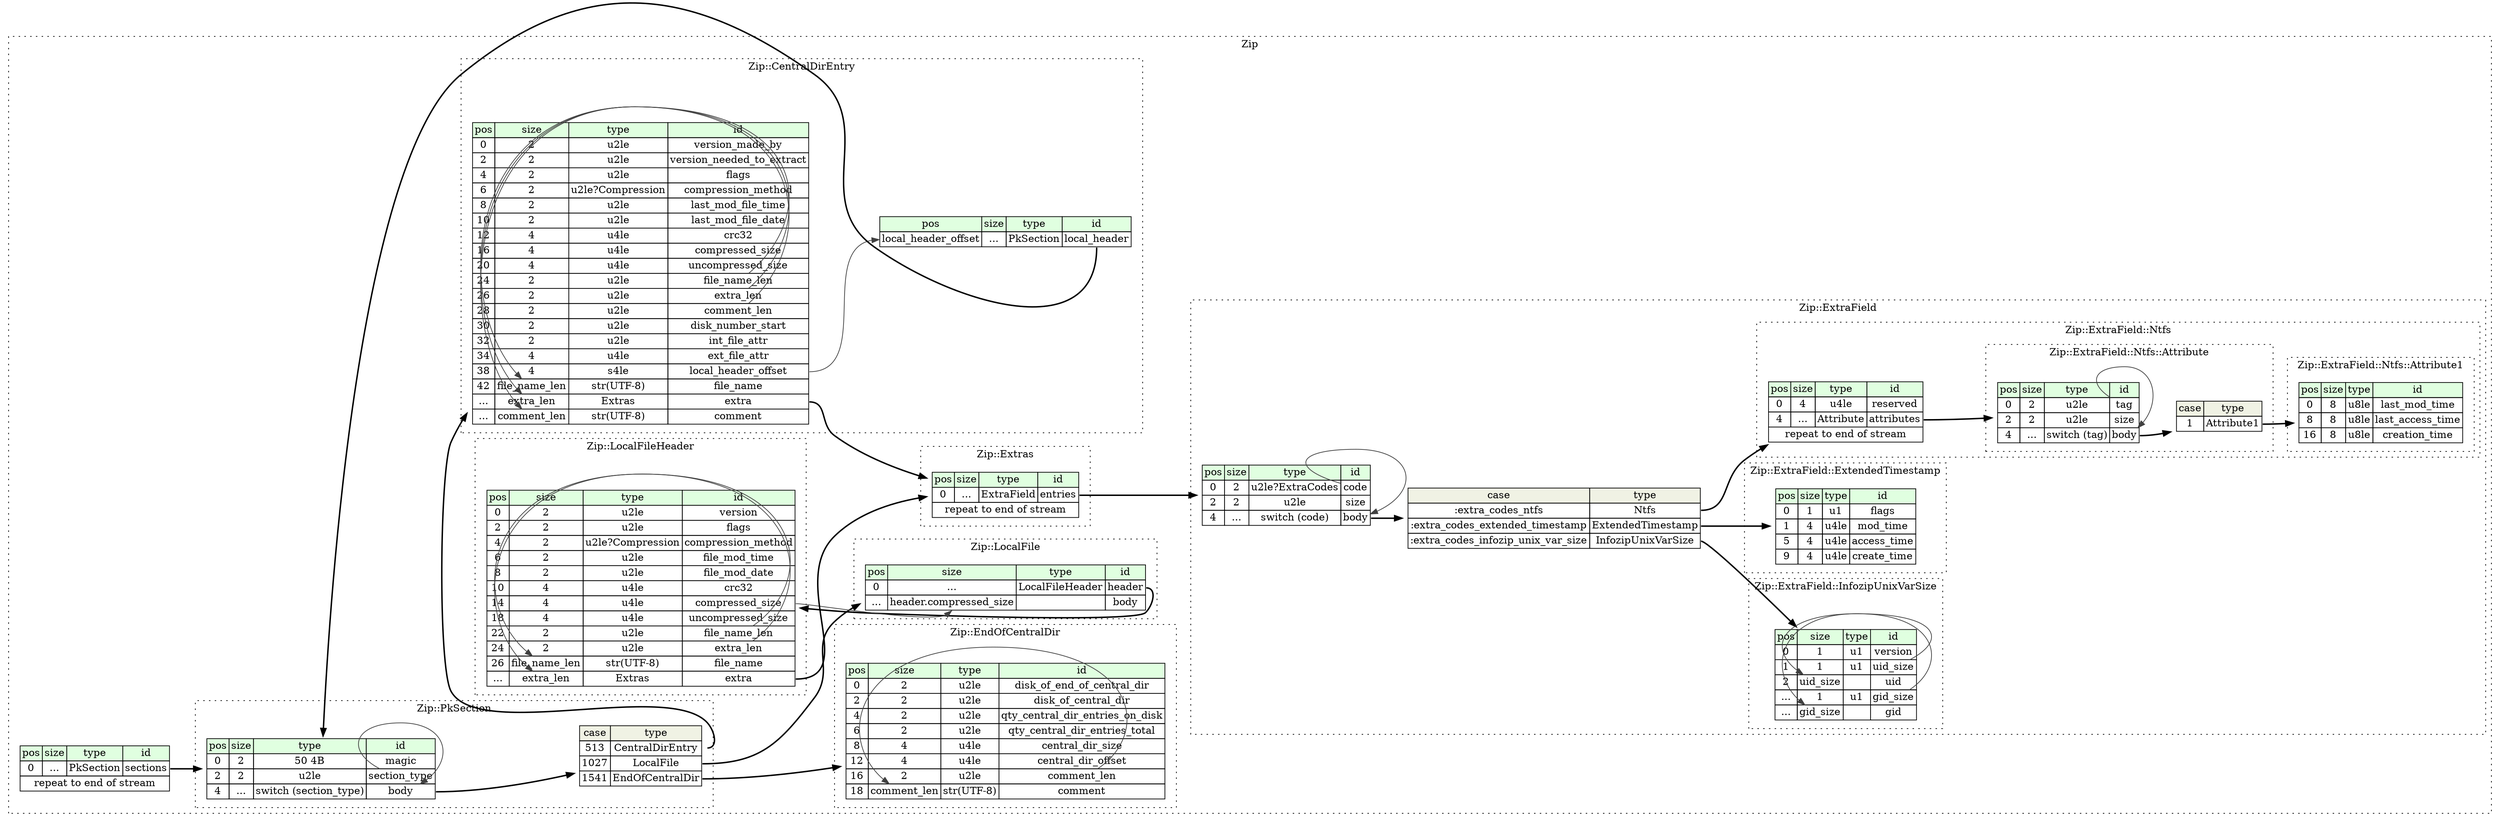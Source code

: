 digraph {
	rankdir=LR;
	node [shape=plaintext];
	subgraph cluster__zip {
		label="Zip";
		graph[style=dotted];

		zip__seq [label=<<TABLE BORDER="0" CELLBORDER="1" CELLSPACING="0">
			<TR><TD BGCOLOR="#E0FFE0">pos</TD><TD BGCOLOR="#E0FFE0">size</TD><TD BGCOLOR="#E0FFE0">type</TD><TD BGCOLOR="#E0FFE0">id</TD></TR>
			<TR><TD PORT="sections_pos">0</TD><TD PORT="sections_size">...</TD><TD>PkSection</TD><TD PORT="sections_type">sections</TD></TR>
			<TR><TD COLSPAN="4" PORT="sections__repeat">repeat to end of stream</TD></TR>
		</TABLE>>];
		subgraph cluster__local_file {
			label="Zip::LocalFile";
			graph[style=dotted];

			local_file__seq [label=<<TABLE BORDER="0" CELLBORDER="1" CELLSPACING="0">
				<TR><TD BGCOLOR="#E0FFE0">pos</TD><TD BGCOLOR="#E0FFE0">size</TD><TD BGCOLOR="#E0FFE0">type</TD><TD BGCOLOR="#E0FFE0">id</TD></TR>
				<TR><TD PORT="header_pos">0</TD><TD PORT="header_size">...</TD><TD>LocalFileHeader</TD><TD PORT="header_type">header</TD></TR>
				<TR><TD PORT="body_pos">...</TD><TD PORT="body_size">header.compressed_size</TD><TD></TD><TD PORT="body_type">body</TD></TR>
			</TABLE>>];
		}
		subgraph cluster__extra_field {
			label="Zip::ExtraField";
			graph[style=dotted];

			extra_field__seq [label=<<TABLE BORDER="0" CELLBORDER="1" CELLSPACING="0">
				<TR><TD BGCOLOR="#E0FFE0">pos</TD><TD BGCOLOR="#E0FFE0">size</TD><TD BGCOLOR="#E0FFE0">type</TD><TD BGCOLOR="#E0FFE0">id</TD></TR>
				<TR><TD PORT="code_pos">0</TD><TD PORT="code_size">2</TD><TD>u2le?ExtraCodes</TD><TD PORT="code_type">code</TD></TR>
				<TR><TD PORT="size_pos">2</TD><TD PORT="size_size">2</TD><TD>u2le</TD><TD PORT="size_type">size</TD></TR>
				<TR><TD PORT="body_pos">4</TD><TD PORT="body_size">...</TD><TD>switch (code)</TD><TD PORT="body_type">body</TD></TR>
			</TABLE>>];
extra_field__seq_body_switch [label=<<TABLE BORDER="0" CELLBORDER="1" CELLSPACING="0">
	<TR><TD BGCOLOR="#F0F2E4">case</TD><TD BGCOLOR="#F0F2E4">type</TD></TR>
	<TR><TD>:extra_codes_ntfs</TD><TD PORT="case0">Ntfs</TD></TR>
	<TR><TD>:extra_codes_extended_timestamp</TD><TD PORT="case1">ExtendedTimestamp</TD></TR>
	<TR><TD>:extra_codes_infozip_unix_var_size</TD><TD PORT="case2">InfozipUnixVarSize</TD></TR>
</TABLE>>];
			subgraph cluster__ntfs {
				label="Zip::ExtraField::Ntfs";
				graph[style=dotted];

				ntfs__seq [label=<<TABLE BORDER="0" CELLBORDER="1" CELLSPACING="0">
					<TR><TD BGCOLOR="#E0FFE0">pos</TD><TD BGCOLOR="#E0FFE0">size</TD><TD BGCOLOR="#E0FFE0">type</TD><TD BGCOLOR="#E0FFE0">id</TD></TR>
					<TR><TD PORT="reserved_pos">0</TD><TD PORT="reserved_size">4</TD><TD>u4le</TD><TD PORT="reserved_type">reserved</TD></TR>
					<TR><TD PORT="attributes_pos">4</TD><TD PORT="attributes_size">...</TD><TD>Attribute</TD><TD PORT="attributes_type">attributes</TD></TR>
					<TR><TD COLSPAN="4" PORT="attributes__repeat">repeat to end of stream</TD></TR>
				</TABLE>>];
				subgraph cluster__attribute {
					label="Zip::ExtraField::Ntfs::Attribute";
					graph[style=dotted];

					attribute__seq [label=<<TABLE BORDER="0" CELLBORDER="1" CELLSPACING="0">
						<TR><TD BGCOLOR="#E0FFE0">pos</TD><TD BGCOLOR="#E0FFE0">size</TD><TD BGCOLOR="#E0FFE0">type</TD><TD BGCOLOR="#E0FFE0">id</TD></TR>
						<TR><TD PORT="tag_pos">0</TD><TD PORT="tag_size">2</TD><TD>u2le</TD><TD PORT="tag_type">tag</TD></TR>
						<TR><TD PORT="size_pos">2</TD><TD PORT="size_size">2</TD><TD>u2le</TD><TD PORT="size_type">size</TD></TR>
						<TR><TD PORT="body_pos">4</TD><TD PORT="body_size">...</TD><TD>switch (tag)</TD><TD PORT="body_type">body</TD></TR>
					</TABLE>>];
attribute__seq_body_switch [label=<<TABLE BORDER="0" CELLBORDER="1" CELLSPACING="0">
	<TR><TD BGCOLOR="#F0F2E4">case</TD><TD BGCOLOR="#F0F2E4">type</TD></TR>
	<TR><TD>1</TD><TD PORT="case0">Attribute1</TD></TR>
</TABLE>>];
				}
				subgraph cluster__attribute_1 {
					label="Zip::ExtraField::Ntfs::Attribute1";
					graph[style=dotted];

					attribute_1__seq [label=<<TABLE BORDER="0" CELLBORDER="1" CELLSPACING="0">
						<TR><TD BGCOLOR="#E0FFE0">pos</TD><TD BGCOLOR="#E0FFE0">size</TD><TD BGCOLOR="#E0FFE0">type</TD><TD BGCOLOR="#E0FFE0">id</TD></TR>
						<TR><TD PORT="last_mod_time_pos">0</TD><TD PORT="last_mod_time_size">8</TD><TD>u8le</TD><TD PORT="last_mod_time_type">last_mod_time</TD></TR>
						<TR><TD PORT="last_access_time_pos">8</TD><TD PORT="last_access_time_size">8</TD><TD>u8le</TD><TD PORT="last_access_time_type">last_access_time</TD></TR>
						<TR><TD PORT="creation_time_pos">16</TD><TD PORT="creation_time_size">8</TD><TD>u8le</TD><TD PORT="creation_time_type">creation_time</TD></TR>
					</TABLE>>];
				}
			}
			subgraph cluster__extended_timestamp {
				label="Zip::ExtraField::ExtendedTimestamp";
				graph[style=dotted];

				extended_timestamp__seq [label=<<TABLE BORDER="0" CELLBORDER="1" CELLSPACING="0">
					<TR><TD BGCOLOR="#E0FFE0">pos</TD><TD BGCOLOR="#E0FFE0">size</TD><TD BGCOLOR="#E0FFE0">type</TD><TD BGCOLOR="#E0FFE0">id</TD></TR>
					<TR><TD PORT="flags_pos">0</TD><TD PORT="flags_size">1</TD><TD>u1</TD><TD PORT="flags_type">flags</TD></TR>
					<TR><TD PORT="mod_time_pos">1</TD><TD PORT="mod_time_size">4</TD><TD>u4le</TD><TD PORT="mod_time_type">mod_time</TD></TR>
					<TR><TD PORT="access_time_pos">5</TD><TD PORT="access_time_size">4</TD><TD>u4le</TD><TD PORT="access_time_type">access_time</TD></TR>
					<TR><TD PORT="create_time_pos">9</TD><TD PORT="create_time_size">4</TD><TD>u4le</TD><TD PORT="create_time_type">create_time</TD></TR>
				</TABLE>>];
			}
			subgraph cluster__infozip_unix_var_size {
				label="Zip::ExtraField::InfozipUnixVarSize";
				graph[style=dotted];

				infozip_unix_var_size__seq [label=<<TABLE BORDER="0" CELLBORDER="1" CELLSPACING="0">
					<TR><TD BGCOLOR="#E0FFE0">pos</TD><TD BGCOLOR="#E0FFE0">size</TD><TD BGCOLOR="#E0FFE0">type</TD><TD BGCOLOR="#E0FFE0">id</TD></TR>
					<TR><TD PORT="version_pos">0</TD><TD PORT="version_size">1</TD><TD>u1</TD><TD PORT="version_type">version</TD></TR>
					<TR><TD PORT="uid_size_pos">1</TD><TD PORT="uid_size_size">1</TD><TD>u1</TD><TD PORT="uid_size_type">uid_size</TD></TR>
					<TR><TD PORT="uid_pos">2</TD><TD PORT="uid_size">uid_size</TD><TD></TD><TD PORT="uid_type">uid</TD></TR>
					<TR><TD PORT="gid_size_pos">...</TD><TD PORT="gid_size_size">1</TD><TD>u1</TD><TD PORT="gid_size_type">gid_size</TD></TR>
					<TR><TD PORT="gid_pos">...</TD><TD PORT="gid_size">gid_size</TD><TD></TD><TD PORT="gid_type">gid</TD></TR>
				</TABLE>>];
			}
		}
		subgraph cluster__central_dir_entry {
			label="Zip::CentralDirEntry";
			graph[style=dotted];

			central_dir_entry__seq [label=<<TABLE BORDER="0" CELLBORDER="1" CELLSPACING="0">
				<TR><TD BGCOLOR="#E0FFE0">pos</TD><TD BGCOLOR="#E0FFE0">size</TD><TD BGCOLOR="#E0FFE0">type</TD><TD BGCOLOR="#E0FFE0">id</TD></TR>
				<TR><TD PORT="version_made_by_pos">0</TD><TD PORT="version_made_by_size">2</TD><TD>u2le</TD><TD PORT="version_made_by_type">version_made_by</TD></TR>
				<TR><TD PORT="version_needed_to_extract_pos">2</TD><TD PORT="version_needed_to_extract_size">2</TD><TD>u2le</TD><TD PORT="version_needed_to_extract_type">version_needed_to_extract</TD></TR>
				<TR><TD PORT="flags_pos">4</TD><TD PORT="flags_size">2</TD><TD>u2le</TD><TD PORT="flags_type">flags</TD></TR>
				<TR><TD PORT="compression_method_pos">6</TD><TD PORT="compression_method_size">2</TD><TD>u2le?Compression</TD><TD PORT="compression_method_type">compression_method</TD></TR>
				<TR><TD PORT="last_mod_file_time_pos">8</TD><TD PORT="last_mod_file_time_size">2</TD><TD>u2le</TD><TD PORT="last_mod_file_time_type">last_mod_file_time</TD></TR>
				<TR><TD PORT="last_mod_file_date_pos">10</TD><TD PORT="last_mod_file_date_size">2</TD><TD>u2le</TD><TD PORT="last_mod_file_date_type">last_mod_file_date</TD></TR>
				<TR><TD PORT="crc32_pos">12</TD><TD PORT="crc32_size">4</TD><TD>u4le</TD><TD PORT="crc32_type">crc32</TD></TR>
				<TR><TD PORT="compressed_size_pos">16</TD><TD PORT="compressed_size_size">4</TD><TD>u4le</TD><TD PORT="compressed_size_type">compressed_size</TD></TR>
				<TR><TD PORT="uncompressed_size_pos">20</TD><TD PORT="uncompressed_size_size">4</TD><TD>u4le</TD><TD PORT="uncompressed_size_type">uncompressed_size</TD></TR>
				<TR><TD PORT="file_name_len_pos">24</TD><TD PORT="file_name_len_size">2</TD><TD>u2le</TD><TD PORT="file_name_len_type">file_name_len</TD></TR>
				<TR><TD PORT="extra_len_pos">26</TD><TD PORT="extra_len_size">2</TD><TD>u2le</TD><TD PORT="extra_len_type">extra_len</TD></TR>
				<TR><TD PORT="comment_len_pos">28</TD><TD PORT="comment_len_size">2</TD><TD>u2le</TD><TD PORT="comment_len_type">comment_len</TD></TR>
				<TR><TD PORT="disk_number_start_pos">30</TD><TD PORT="disk_number_start_size">2</TD><TD>u2le</TD><TD PORT="disk_number_start_type">disk_number_start</TD></TR>
				<TR><TD PORT="int_file_attr_pos">32</TD><TD PORT="int_file_attr_size">2</TD><TD>u2le</TD><TD PORT="int_file_attr_type">int_file_attr</TD></TR>
				<TR><TD PORT="ext_file_attr_pos">34</TD><TD PORT="ext_file_attr_size">4</TD><TD>u4le</TD><TD PORT="ext_file_attr_type">ext_file_attr</TD></TR>
				<TR><TD PORT="local_header_offset_pos">38</TD><TD PORT="local_header_offset_size">4</TD><TD>s4le</TD><TD PORT="local_header_offset_type">local_header_offset</TD></TR>
				<TR><TD PORT="file_name_pos">42</TD><TD PORT="file_name_size">file_name_len</TD><TD>str(UTF-8)</TD><TD PORT="file_name_type">file_name</TD></TR>
				<TR><TD PORT="extra_pos">...</TD><TD PORT="extra_size">extra_len</TD><TD>Extras</TD><TD PORT="extra_type">extra</TD></TR>
				<TR><TD PORT="comment_pos">...</TD><TD PORT="comment_size">comment_len</TD><TD>str(UTF-8)</TD><TD PORT="comment_type">comment</TD></TR>
			</TABLE>>];
			central_dir_entry__inst__local_header [label=<<TABLE BORDER="0" CELLBORDER="1" CELLSPACING="0">
				<TR><TD BGCOLOR="#E0FFE0">pos</TD><TD BGCOLOR="#E0FFE0">size</TD><TD BGCOLOR="#E0FFE0">type</TD><TD BGCOLOR="#E0FFE0">id</TD></TR>
				<TR><TD PORT="local_header_pos">local_header_offset</TD><TD PORT="local_header_size">...</TD><TD>PkSection</TD><TD PORT="local_header_type">local_header</TD></TR>
			</TABLE>>];
		}
		subgraph cluster__pk_section {
			label="Zip::PkSection";
			graph[style=dotted];

			pk_section__seq [label=<<TABLE BORDER="0" CELLBORDER="1" CELLSPACING="0">
				<TR><TD BGCOLOR="#E0FFE0">pos</TD><TD BGCOLOR="#E0FFE0">size</TD><TD BGCOLOR="#E0FFE0">type</TD><TD BGCOLOR="#E0FFE0">id</TD></TR>
				<TR><TD PORT="magic_pos">0</TD><TD PORT="magic_size">2</TD><TD>50 4B</TD><TD PORT="magic_type">magic</TD></TR>
				<TR><TD PORT="section_type_pos">2</TD><TD PORT="section_type_size">2</TD><TD>u2le</TD><TD PORT="section_type_type">section_type</TD></TR>
				<TR><TD PORT="body_pos">4</TD><TD PORT="body_size">...</TD><TD>switch (section_type)</TD><TD PORT="body_type">body</TD></TR>
			</TABLE>>];
pk_section__seq_body_switch [label=<<TABLE BORDER="0" CELLBORDER="1" CELLSPACING="0">
	<TR><TD BGCOLOR="#F0F2E4">case</TD><TD BGCOLOR="#F0F2E4">type</TD></TR>
	<TR><TD>513</TD><TD PORT="case0">CentralDirEntry</TD></TR>
	<TR><TD>1027</TD><TD PORT="case1">LocalFile</TD></TR>
	<TR><TD>1541</TD><TD PORT="case2">EndOfCentralDir</TD></TR>
</TABLE>>];
		}
		subgraph cluster__extras {
			label="Zip::Extras";
			graph[style=dotted];

			extras__seq [label=<<TABLE BORDER="0" CELLBORDER="1" CELLSPACING="0">
				<TR><TD BGCOLOR="#E0FFE0">pos</TD><TD BGCOLOR="#E0FFE0">size</TD><TD BGCOLOR="#E0FFE0">type</TD><TD BGCOLOR="#E0FFE0">id</TD></TR>
				<TR><TD PORT="entries_pos">0</TD><TD PORT="entries_size">...</TD><TD>ExtraField</TD><TD PORT="entries_type">entries</TD></TR>
				<TR><TD COLSPAN="4" PORT="entries__repeat">repeat to end of stream</TD></TR>
			</TABLE>>];
		}
		subgraph cluster__local_file_header {
			label="Zip::LocalFileHeader";
			graph[style=dotted];

			local_file_header__seq [label=<<TABLE BORDER="0" CELLBORDER="1" CELLSPACING="0">
				<TR><TD BGCOLOR="#E0FFE0">pos</TD><TD BGCOLOR="#E0FFE0">size</TD><TD BGCOLOR="#E0FFE0">type</TD><TD BGCOLOR="#E0FFE0">id</TD></TR>
				<TR><TD PORT="version_pos">0</TD><TD PORT="version_size">2</TD><TD>u2le</TD><TD PORT="version_type">version</TD></TR>
				<TR><TD PORT="flags_pos">2</TD><TD PORT="flags_size">2</TD><TD>u2le</TD><TD PORT="flags_type">flags</TD></TR>
				<TR><TD PORT="compression_method_pos">4</TD><TD PORT="compression_method_size">2</TD><TD>u2le?Compression</TD><TD PORT="compression_method_type">compression_method</TD></TR>
				<TR><TD PORT="file_mod_time_pos">6</TD><TD PORT="file_mod_time_size">2</TD><TD>u2le</TD><TD PORT="file_mod_time_type">file_mod_time</TD></TR>
				<TR><TD PORT="file_mod_date_pos">8</TD><TD PORT="file_mod_date_size">2</TD><TD>u2le</TD><TD PORT="file_mod_date_type">file_mod_date</TD></TR>
				<TR><TD PORT="crc32_pos">10</TD><TD PORT="crc32_size">4</TD><TD>u4le</TD><TD PORT="crc32_type">crc32</TD></TR>
				<TR><TD PORT="compressed_size_pos">14</TD><TD PORT="compressed_size_size">4</TD><TD>u4le</TD><TD PORT="compressed_size_type">compressed_size</TD></TR>
				<TR><TD PORT="uncompressed_size_pos">18</TD><TD PORT="uncompressed_size_size">4</TD><TD>u4le</TD><TD PORT="uncompressed_size_type">uncompressed_size</TD></TR>
				<TR><TD PORT="file_name_len_pos">22</TD><TD PORT="file_name_len_size">2</TD><TD>u2le</TD><TD PORT="file_name_len_type">file_name_len</TD></TR>
				<TR><TD PORT="extra_len_pos">24</TD><TD PORT="extra_len_size">2</TD><TD>u2le</TD><TD PORT="extra_len_type">extra_len</TD></TR>
				<TR><TD PORT="file_name_pos">26</TD><TD PORT="file_name_size">file_name_len</TD><TD>str(UTF-8)</TD><TD PORT="file_name_type">file_name</TD></TR>
				<TR><TD PORT="extra_pos">...</TD><TD PORT="extra_size">extra_len</TD><TD>Extras</TD><TD PORT="extra_type">extra</TD></TR>
			</TABLE>>];
		}
		subgraph cluster__end_of_central_dir {
			label="Zip::EndOfCentralDir";
			graph[style=dotted];

			end_of_central_dir__seq [label=<<TABLE BORDER="0" CELLBORDER="1" CELLSPACING="0">
				<TR><TD BGCOLOR="#E0FFE0">pos</TD><TD BGCOLOR="#E0FFE0">size</TD><TD BGCOLOR="#E0FFE0">type</TD><TD BGCOLOR="#E0FFE0">id</TD></TR>
				<TR><TD PORT="disk_of_end_of_central_dir_pos">0</TD><TD PORT="disk_of_end_of_central_dir_size">2</TD><TD>u2le</TD><TD PORT="disk_of_end_of_central_dir_type">disk_of_end_of_central_dir</TD></TR>
				<TR><TD PORT="disk_of_central_dir_pos">2</TD><TD PORT="disk_of_central_dir_size">2</TD><TD>u2le</TD><TD PORT="disk_of_central_dir_type">disk_of_central_dir</TD></TR>
				<TR><TD PORT="qty_central_dir_entries_on_disk_pos">4</TD><TD PORT="qty_central_dir_entries_on_disk_size">2</TD><TD>u2le</TD><TD PORT="qty_central_dir_entries_on_disk_type">qty_central_dir_entries_on_disk</TD></TR>
				<TR><TD PORT="qty_central_dir_entries_total_pos">6</TD><TD PORT="qty_central_dir_entries_total_size">2</TD><TD>u2le</TD><TD PORT="qty_central_dir_entries_total_type">qty_central_dir_entries_total</TD></TR>
				<TR><TD PORT="central_dir_size_pos">8</TD><TD PORT="central_dir_size_size">4</TD><TD>u4le</TD><TD PORT="central_dir_size_type">central_dir_size</TD></TR>
				<TR><TD PORT="central_dir_offset_pos">12</TD><TD PORT="central_dir_offset_size">4</TD><TD>u4le</TD><TD PORT="central_dir_offset_type">central_dir_offset</TD></TR>
				<TR><TD PORT="comment_len_pos">16</TD><TD PORT="comment_len_size">2</TD><TD>u2le</TD><TD PORT="comment_len_type">comment_len</TD></TR>
				<TR><TD PORT="comment_pos">18</TD><TD PORT="comment_size">comment_len</TD><TD>str(UTF-8)</TD><TD PORT="comment_type">comment</TD></TR>
			</TABLE>>];
		}
	}
	zip__seq:sections_type -> pk_section__seq [style=bold];
	local_file__seq:header_type -> local_file_header__seq [style=bold];
	local_file_header__seq:compressed_size_type -> local_file__seq:body_size [color="#404040"];
	extra_field__seq:body_type -> extra_field__seq_body_switch [style=bold];
	extra_field__seq_body_switch:case0 -> ntfs__seq [style=bold];
	extra_field__seq_body_switch:case1 -> extended_timestamp__seq [style=bold];
	extra_field__seq_body_switch:case2 -> infozip_unix_var_size__seq [style=bold];
	extra_field__seq:code_type -> extra_field__seq:body_type [color="#404040"];
	ntfs__seq:attributes_type -> attribute__seq [style=bold];
	attribute__seq:body_type -> attribute__seq_body_switch [style=bold];
	attribute__seq_body_switch:case0 -> attribute_1__seq [style=bold];
	attribute__seq:tag_type -> attribute__seq:body_type [color="#404040"];
	infozip_unix_var_size__seq:uid_size_type -> infozip_unix_var_size__seq:uid_size [color="#404040"];
	infozip_unix_var_size__seq:gid_size_type -> infozip_unix_var_size__seq:gid_size [color="#404040"];
	central_dir_entry__seq:file_name_len_type -> central_dir_entry__seq:file_name_size [color="#404040"];
	central_dir_entry__seq:extra_len_type -> central_dir_entry__seq:extra_size [color="#404040"];
	central_dir_entry__seq:extra_type -> extras__seq [style=bold];
	central_dir_entry__seq:comment_len_type -> central_dir_entry__seq:comment_size [color="#404040"];
	central_dir_entry__seq:local_header_offset_type -> central_dir_entry__inst__local_header:local_header_pos [color="#404040"];
	central_dir_entry__inst__local_header:local_header_type -> pk_section__seq [style=bold];
	pk_section__seq:body_type -> pk_section__seq_body_switch [style=bold];
	pk_section__seq_body_switch:case0 -> central_dir_entry__seq [style=bold];
	pk_section__seq_body_switch:case1 -> local_file__seq [style=bold];
	pk_section__seq_body_switch:case2 -> end_of_central_dir__seq [style=bold];
	pk_section__seq:section_type_type -> pk_section__seq:body_type [color="#404040"];
	extras__seq:entries_type -> extra_field__seq [style=bold];
	local_file_header__seq:file_name_len_type -> local_file_header__seq:file_name_size [color="#404040"];
	local_file_header__seq:extra_len_type -> local_file_header__seq:extra_size [color="#404040"];
	local_file_header__seq:extra_type -> extras__seq [style=bold];
	end_of_central_dir__seq:comment_len_type -> end_of_central_dir__seq:comment_size [color="#404040"];
}
